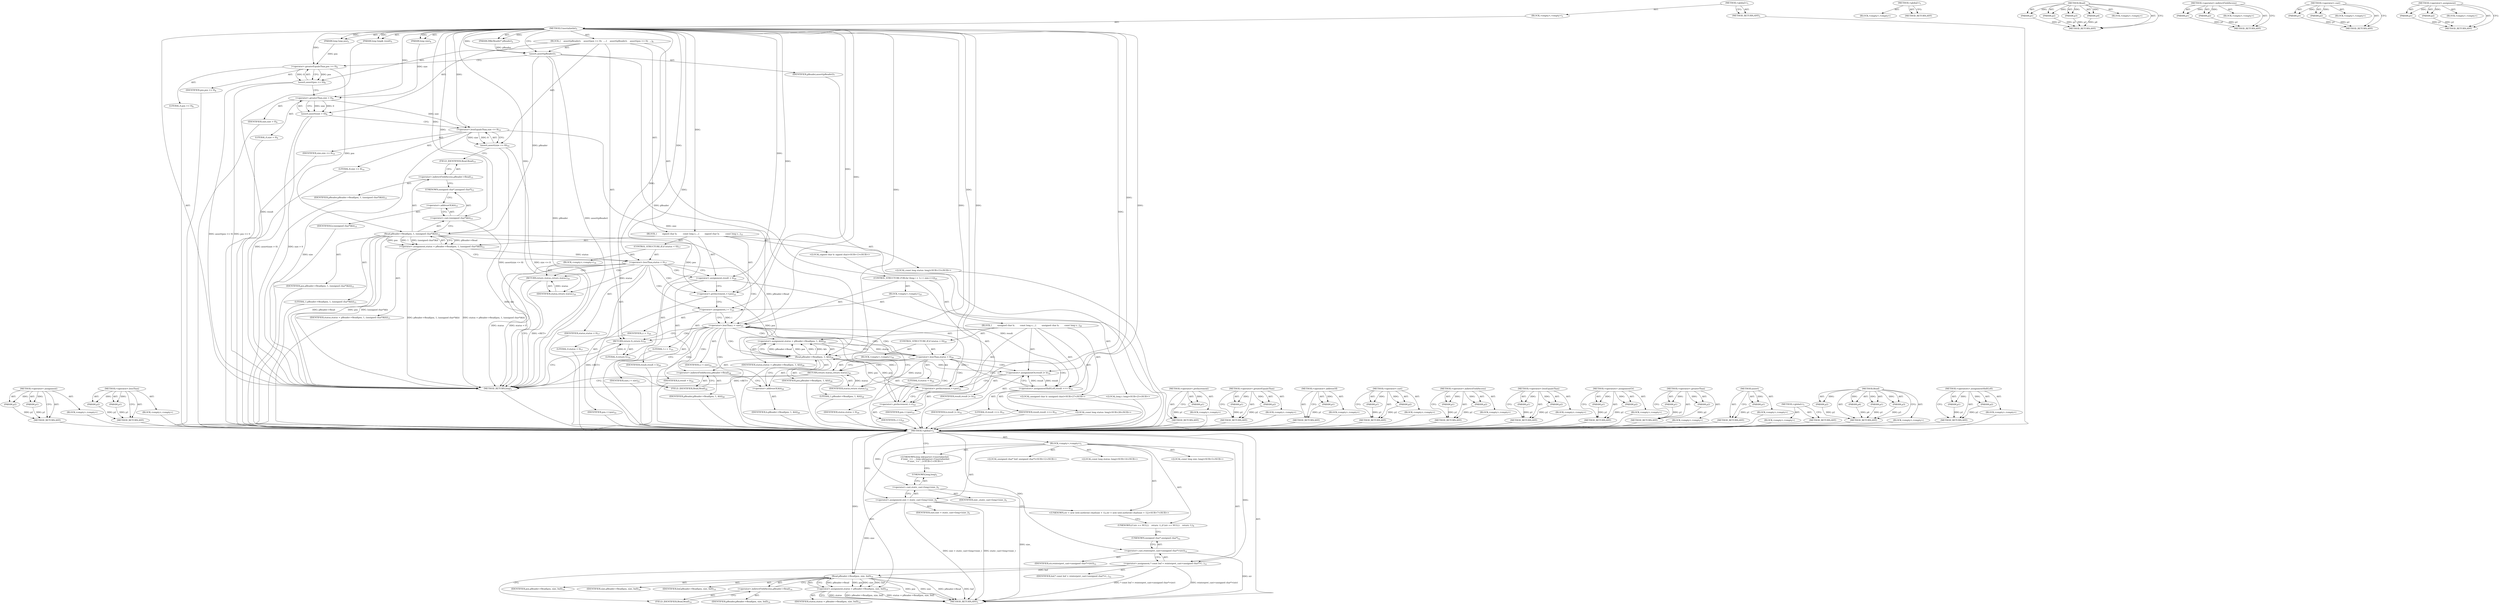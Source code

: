 digraph "&lt;operator&gt;.assignment" {
vulnerable_142 [label=<(METHOD,&lt;operator&gt;.assignment)>];
vulnerable_143 [label=<(PARAM,p1)>];
vulnerable_144 [label=<(PARAM,p2)>];
vulnerable_145 [label=<(BLOCK,&lt;empty&gt;,&lt;empty&gt;)>];
vulnerable_146 [label=<(METHOD_RETURN,ANY)>];
vulnerable_168 [label=<(METHOD,&lt;operator&gt;.lessThan)>];
vulnerable_169 [label=<(PARAM,p1)>];
vulnerable_170 [label=<(PARAM,p2)>];
vulnerable_171 [label=<(BLOCK,&lt;empty&gt;,&lt;empty&gt;)>];
vulnerable_172 [label=<(METHOD_RETURN,ANY)>];
vulnerable_6 [label=<(METHOD,&lt;global&gt;)<SUB>1</SUB>>];
vulnerable_7 [label=<(BLOCK,&lt;empty&gt;,&lt;empty&gt;)<SUB>1</SUB>>];
vulnerable_8 [label=<(METHOD,UnserializeInt)<SUB>1</SUB>>];
vulnerable_9 [label=<(PARAM,IMkvReader* pReader)<SUB>2</SUB>>];
vulnerable_10 [label=<(PARAM,long long pos)<SUB>3</SUB>>];
vulnerable_11 [label=<(PARAM,long size)<SUB>4</SUB>>];
vulnerable_12 [label=<(PARAM,long long&amp; result)<SUB>5</SUB>>];
vulnerable_13 [label=<(BLOCK,{
    assert(pReader);
    assert(pos &gt;= 0);
  ...,{
    assert(pReader);
    assert(pos &gt;= 0);
  ...)<SUB>6</SUB>>];
vulnerable_14 [label=<(assert,assert(pReader))<SUB>7</SUB>>];
vulnerable_15 [label=<(IDENTIFIER,pReader,assert(pReader))<SUB>7</SUB>>];
vulnerable_16 [label=<(assert,assert(pos &gt;= 0))<SUB>8</SUB>>];
vulnerable_17 [label=<(&lt;operator&gt;.greaterEqualsThan,pos &gt;= 0)<SUB>8</SUB>>];
vulnerable_18 [label=<(IDENTIFIER,pos,pos &gt;= 0)<SUB>8</SUB>>];
vulnerable_19 [label=<(LITERAL,0,pos &gt;= 0)<SUB>8</SUB>>];
vulnerable_20 [label=<(assert,assert(size &gt; 0))<SUB>9</SUB>>];
vulnerable_21 [label=<(&lt;operator&gt;.greaterThan,size &gt; 0)<SUB>9</SUB>>];
vulnerable_22 [label=<(IDENTIFIER,size,size &gt; 0)<SUB>9</SUB>>];
vulnerable_23 [label=<(LITERAL,0,size &gt; 0)<SUB>9</SUB>>];
vulnerable_24 [label=<(assert,assert(size &lt;= 8))<SUB>10</SUB>>];
vulnerable_25 [label=<(&lt;operator&gt;.lessEqualsThan,size &lt;= 8)<SUB>10</SUB>>];
vulnerable_26 [label=<(IDENTIFIER,size,size &lt;= 8)<SUB>10</SUB>>];
vulnerable_27 [label=<(LITERAL,8,size &lt;= 8)<SUB>10</SUB>>];
vulnerable_28 [label=<(BLOCK,{
        signed char b;
 
        const long s...,{
        signed char b;
 
        const long s...)<SUB>12</SUB>>];
vulnerable_29 [label="<(LOCAL,signed char b: signed char)<SUB>13</SUB>>"];
vulnerable_30 [label="<(LOCAL,const long status: long)<SUB>15</SUB>>"];
vulnerable_31 [label=<(&lt;operator&gt;.assignment,status = pReader-&gt;Read(pos, 1, (unsigned char*)&amp;b))<SUB>15</SUB>>];
vulnerable_32 [label=<(IDENTIFIER,status,status = pReader-&gt;Read(pos, 1, (unsigned char*)&amp;b))<SUB>15</SUB>>];
vulnerable_33 [label=<(Read,pReader-&gt;Read(pos, 1, (unsigned char*)&amp;b))<SUB>15</SUB>>];
vulnerable_34 [label=<(&lt;operator&gt;.indirectFieldAccess,pReader-&gt;Read)<SUB>15</SUB>>];
vulnerable_35 [label=<(IDENTIFIER,pReader,pReader-&gt;Read(pos, 1, (unsigned char*)&amp;b))<SUB>15</SUB>>];
vulnerable_36 [label=<(FIELD_IDENTIFIER,Read,Read)<SUB>15</SUB>>];
vulnerable_37 [label=<(IDENTIFIER,pos,pReader-&gt;Read(pos, 1, (unsigned char*)&amp;b))<SUB>15</SUB>>];
vulnerable_38 [label=<(LITERAL,1,pReader-&gt;Read(pos, 1, (unsigned char*)&amp;b))<SUB>15</SUB>>];
vulnerable_39 [label=<(&lt;operator&gt;.cast,(unsigned char*)&amp;b)<SUB>15</SUB>>];
vulnerable_40 [label=<(UNKNOWN,unsigned char*,unsigned char*)<SUB>15</SUB>>];
vulnerable_41 [label=<(&lt;operator&gt;.addressOf,&amp;b)<SUB>15</SUB>>];
vulnerable_42 [label=<(IDENTIFIER,b,(unsigned char*)&amp;b)<SUB>15</SUB>>];
vulnerable_43 [label=<(CONTROL_STRUCTURE,IF,if (status &lt; 0))<SUB>17</SUB>>];
vulnerable_44 [label=<(&lt;operator&gt;.lessThan,status &lt; 0)<SUB>17</SUB>>];
vulnerable_45 [label=<(IDENTIFIER,status,status &lt; 0)<SUB>17</SUB>>];
vulnerable_46 [label=<(LITERAL,0,status &lt; 0)<SUB>17</SUB>>];
vulnerable_47 [label=<(BLOCK,&lt;empty&gt;,&lt;empty&gt;)<SUB>18</SUB>>];
vulnerable_48 [label=<(RETURN,return status;,return status;)<SUB>18</SUB>>];
vulnerable_49 [label=<(IDENTIFIER,status,return status;)<SUB>18</SUB>>];
vulnerable_50 [label=<(&lt;operator&gt;.assignment,result = b)<SUB>20</SUB>>];
vulnerable_51 [label=<(IDENTIFIER,result,result = b)<SUB>20</SUB>>];
vulnerable_52 [label=<(IDENTIFIER,b,result = b)<SUB>20</SUB>>];
vulnerable_53 [label=<(&lt;operator&gt;.preIncrement,++pos)<SUB>22</SUB>>];
vulnerable_54 [label=<(IDENTIFIER,pos,++pos)<SUB>22</SUB>>];
vulnerable_55 [label=<(CONTROL_STRUCTURE,FOR,for (long i = 1;i &lt; size;++i))<SUB>25</SUB>>];
vulnerable_56 [label=<(BLOCK,&lt;empty&gt;,&lt;empty&gt;)<SUB>25</SUB>>];
vulnerable_57 [label="<(LOCAL,long i: long)<SUB>25</SUB>>"];
vulnerable_58 [label=<(&lt;operator&gt;.assignment,i = 1)<SUB>25</SUB>>];
vulnerable_59 [label=<(IDENTIFIER,i,i = 1)<SUB>25</SUB>>];
vulnerable_60 [label=<(LITERAL,1,i = 1)<SUB>25</SUB>>];
vulnerable_61 [label=<(&lt;operator&gt;.lessThan,i &lt; size)<SUB>25</SUB>>];
vulnerable_62 [label=<(IDENTIFIER,i,i &lt; size)<SUB>25</SUB>>];
vulnerable_63 [label=<(IDENTIFIER,size,i &lt; size)<SUB>25</SUB>>];
vulnerable_64 [label=<(&lt;operator&gt;.preIncrement,++i)<SUB>25</SUB>>];
vulnerable_65 [label=<(IDENTIFIER,i,++i)<SUB>25</SUB>>];
vulnerable_66 [label=<(BLOCK,{
        unsigned char b;
        const long s...,{
        unsigned char b;
        const long s...)<SUB>26</SUB>>];
vulnerable_67 [label="<(LOCAL,unsigned char b: unsigned char)<SUB>27</SUB>>"];
vulnerable_68 [label="<(LOCAL,const long status: long)<SUB>28</SUB>>"];
vulnerable_69 [label=<(&lt;operator&gt;.assignment,status = pReader-&gt;Read(pos, 1, &amp;b))<SUB>28</SUB>>];
vulnerable_70 [label=<(IDENTIFIER,status,status = pReader-&gt;Read(pos, 1, &amp;b))<SUB>28</SUB>>];
vulnerable_71 [label=<(Read,pReader-&gt;Read(pos, 1, &amp;b))<SUB>28</SUB>>];
vulnerable_72 [label=<(&lt;operator&gt;.indirectFieldAccess,pReader-&gt;Read)<SUB>28</SUB>>];
vulnerable_73 [label=<(IDENTIFIER,pReader,pReader-&gt;Read(pos, 1, &amp;b))<SUB>28</SUB>>];
vulnerable_74 [label=<(FIELD_IDENTIFIER,Read,Read)<SUB>28</SUB>>];
vulnerable_75 [label=<(IDENTIFIER,pos,pReader-&gt;Read(pos, 1, &amp;b))<SUB>28</SUB>>];
vulnerable_76 [label=<(LITERAL,1,pReader-&gt;Read(pos, 1, &amp;b))<SUB>28</SUB>>];
vulnerable_77 [label=<(&lt;operator&gt;.addressOf,&amp;b)<SUB>28</SUB>>];
vulnerable_78 [label=<(IDENTIFIER,b,pReader-&gt;Read(pos, 1, &amp;b))<SUB>28</SUB>>];
vulnerable_79 [label=<(CONTROL_STRUCTURE,IF,if (status &lt; 0))<SUB>29</SUB>>];
vulnerable_80 [label=<(&lt;operator&gt;.lessThan,status &lt; 0)<SUB>29</SUB>>];
vulnerable_81 [label=<(IDENTIFIER,status,status &lt; 0)<SUB>29</SUB>>];
vulnerable_82 [label=<(LITERAL,0,status &lt; 0)<SUB>29</SUB>>];
vulnerable_83 [label=<(BLOCK,&lt;empty&gt;,&lt;empty&gt;)<SUB>30</SUB>>];
vulnerable_84 [label=<(RETURN,return status;,return status;)<SUB>30</SUB>>];
vulnerable_85 [label=<(IDENTIFIER,status,return status;)<SUB>30</SUB>>];
vulnerable_86 [label=<(&lt;operators&gt;.assignmentShiftLeft,result &lt;&lt;= 8)<SUB>31</SUB>>];
vulnerable_87 [label=<(IDENTIFIER,result,result &lt;&lt;= 8)<SUB>31</SUB>>];
vulnerable_88 [label=<(LITERAL,8,result &lt;&lt;= 8)<SUB>31</SUB>>];
vulnerable_89 [label=<(&lt;operators&gt;.assignmentOr,result |= b)<SUB>32</SUB>>];
vulnerable_90 [label=<(IDENTIFIER,result,result |= b)<SUB>32</SUB>>];
vulnerable_91 [label=<(IDENTIFIER,b,result |= b)<SUB>32</SUB>>];
vulnerable_92 [label=<(&lt;operator&gt;.preIncrement,++pos)<SUB>33</SUB>>];
vulnerable_93 [label=<(IDENTIFIER,pos,++pos)<SUB>33</SUB>>];
vulnerable_94 [label=<(RETURN,return 0;,return 0;)<SUB>35</SUB>>];
vulnerable_95 [label=<(LITERAL,0,return 0;)<SUB>35</SUB>>];
vulnerable_96 [label=<(METHOD_RETURN,long)<SUB>1</SUB>>];
vulnerable_98 [label=<(METHOD_RETURN,ANY)<SUB>1</SUB>>];
vulnerable_173 [label=<(METHOD,&lt;operator&gt;.preIncrement)>];
vulnerable_174 [label=<(PARAM,p1)>];
vulnerable_175 [label=<(BLOCK,&lt;empty&gt;,&lt;empty&gt;)>];
vulnerable_176 [label=<(METHOD_RETURN,ANY)>];
vulnerable_127 [label=<(METHOD,&lt;operator&gt;.greaterEqualsThan)>];
vulnerable_128 [label=<(PARAM,p1)>];
vulnerable_129 [label=<(PARAM,p2)>];
vulnerable_130 [label=<(BLOCK,&lt;empty&gt;,&lt;empty&gt;)>];
vulnerable_131 [label=<(METHOD_RETURN,ANY)>];
vulnerable_164 [label=<(METHOD,&lt;operator&gt;.addressOf)>];
vulnerable_165 [label=<(PARAM,p1)>];
vulnerable_166 [label=<(BLOCK,&lt;empty&gt;,&lt;empty&gt;)>];
vulnerable_167 [label=<(METHOD_RETURN,ANY)>];
vulnerable_159 [label=<(METHOD,&lt;operator&gt;.cast)>];
vulnerable_160 [label=<(PARAM,p1)>];
vulnerable_161 [label=<(PARAM,p2)>];
vulnerable_162 [label=<(BLOCK,&lt;empty&gt;,&lt;empty&gt;)>];
vulnerable_163 [label=<(METHOD_RETURN,ANY)>];
vulnerable_154 [label=<(METHOD,&lt;operator&gt;.indirectFieldAccess)>];
vulnerable_155 [label=<(PARAM,p1)>];
vulnerable_156 [label=<(PARAM,p2)>];
vulnerable_157 [label=<(BLOCK,&lt;empty&gt;,&lt;empty&gt;)>];
vulnerable_158 [label=<(METHOD_RETURN,ANY)>];
vulnerable_137 [label=<(METHOD,&lt;operator&gt;.lessEqualsThan)>];
vulnerable_138 [label=<(PARAM,p1)>];
vulnerable_139 [label=<(PARAM,p2)>];
vulnerable_140 [label=<(BLOCK,&lt;empty&gt;,&lt;empty&gt;)>];
vulnerable_141 [label=<(METHOD_RETURN,ANY)>];
vulnerable_182 [label=<(METHOD,&lt;operators&gt;.assignmentOr)>];
vulnerable_183 [label=<(PARAM,p1)>];
vulnerable_184 [label=<(PARAM,p2)>];
vulnerable_185 [label=<(BLOCK,&lt;empty&gt;,&lt;empty&gt;)>];
vulnerable_186 [label=<(METHOD_RETURN,ANY)>];
vulnerable_132 [label=<(METHOD,&lt;operator&gt;.greaterThan)>];
vulnerable_133 [label=<(PARAM,p1)>];
vulnerable_134 [label=<(PARAM,p2)>];
vulnerable_135 [label=<(BLOCK,&lt;empty&gt;,&lt;empty&gt;)>];
vulnerable_136 [label=<(METHOD_RETURN,ANY)>];
vulnerable_123 [label=<(METHOD,assert)>];
vulnerable_124 [label=<(PARAM,p1)>];
vulnerable_125 [label=<(BLOCK,&lt;empty&gt;,&lt;empty&gt;)>];
vulnerable_126 [label=<(METHOD_RETURN,ANY)>];
vulnerable_117 [label=<(METHOD,&lt;global&gt;)<SUB>1</SUB>>];
vulnerable_118 [label=<(BLOCK,&lt;empty&gt;,&lt;empty&gt;)>];
vulnerable_119 [label=<(METHOD_RETURN,ANY)>];
vulnerable_147 [label=<(METHOD,Read)>];
vulnerable_148 [label=<(PARAM,p1)>];
vulnerable_149 [label=<(PARAM,p2)>];
vulnerable_150 [label=<(PARAM,p3)>];
vulnerable_151 [label=<(PARAM,p4)>];
vulnerable_152 [label=<(BLOCK,&lt;empty&gt;,&lt;empty&gt;)>];
vulnerable_153 [label=<(METHOD_RETURN,ANY)>];
vulnerable_177 [label=<(METHOD,&lt;operators&gt;.assignmentShiftLeft)>];
vulnerable_178 [label=<(PARAM,p1)>];
vulnerable_179 [label=<(PARAM,p2)>];
vulnerable_180 [label=<(BLOCK,&lt;empty&gt;,&lt;empty&gt;)>];
vulnerable_181 [label=<(METHOD_RETURN,ANY)>];
fixed_6 [label=<(METHOD,&lt;global&gt;)<SUB>1</SUB>>];
fixed_7 [label=<(BLOCK,&lt;empty&gt;,&lt;empty&gt;)<SUB>1</SUB>>];
fixed_8 [label="<(UNKNOWN,long mkvparser::UnserializeInt(
  if (size_ &gt;= ...,long mkvparser::UnserializeInt(
  if (size_ &gt;= ...)<SUB>1</SUB>>"];
fixed_9 [label="<(LOCAL,const long size: long)<SUB>5</SUB>>"];
fixed_10 [label=<(&lt;operator&gt;.assignment,size = static_cast&lt;long&gt;(size_))<SUB>5</SUB>>];
fixed_11 [label=<(IDENTIFIER,size,size = static_cast&lt;long&gt;(size_))<SUB>5</SUB>>];
fixed_12 [label=<(&lt;operator&gt;.cast,static_cast&lt;long&gt;(size_))<SUB>5</SUB>>];
fixed_13 [label=<(UNKNOWN,long,long)<SUB>5</SUB>>];
fixed_14 [label=<(IDENTIFIER,size_,static_cast&lt;long&gt;(size_))<SUB>5</SUB>>];
fixed_15 [label="<(UNKNOWN,str = new (std::nothrow) char[size + 1];,str = new (std::nothrow) char[size + 1];)<SUB>7</SUB>>"];
fixed_16 [label=<(UNKNOWN,if (str == NULL)
    return -1;,if (str == NULL)
    return -1;)<SUB>9</SUB>>];
fixed_17 [label="<(LOCAL,unsigned char* buf: unsigned char*)<SUB>12</SUB>>"];
fixed_18 [label=<(&lt;operator&gt;.assignment,* const buf = reinterpret_cast&lt;unsigned char*&gt;(...)<SUB>12</SUB>>];
fixed_19 [label=<(IDENTIFIER,buf,* const buf = reinterpret_cast&lt;unsigned char*&gt;(...)<SUB>12</SUB>>];
fixed_20 [label=<(&lt;operator&gt;.cast,reinterpret_cast&lt;unsigned char*&gt;(str))<SUB>12</SUB>>];
fixed_21 [label=<(UNKNOWN,unsigned char*,unsigned char*)<SUB>12</SUB>>];
fixed_22 [label=<(IDENTIFIER,str,reinterpret_cast&lt;unsigned char*&gt;(str))<SUB>12</SUB>>];
fixed_23 [label="<(LOCAL,const long status: long)<SUB>14</SUB>>"];
fixed_24 [label=<(&lt;operator&gt;.assignment,status = pReader-&gt;Read(pos, size, buf))<SUB>14</SUB>>];
fixed_25 [label=<(IDENTIFIER,status,status = pReader-&gt;Read(pos, size, buf))<SUB>14</SUB>>];
fixed_26 [label=<(Read,pReader-&gt;Read(pos, size, buf))<SUB>14</SUB>>];
fixed_27 [label=<(&lt;operator&gt;.indirectFieldAccess,pReader-&gt;Read)<SUB>14</SUB>>];
fixed_28 [label=<(IDENTIFIER,pReader,pReader-&gt;Read(pos, size, buf))<SUB>14</SUB>>];
fixed_29 [label=<(FIELD_IDENTIFIER,Read,Read)<SUB>14</SUB>>];
fixed_30 [label=<(IDENTIFIER,pos,pReader-&gt;Read(pos, size, buf))<SUB>14</SUB>>];
fixed_31 [label=<(IDENTIFIER,size,pReader-&gt;Read(pos, size, buf))<SUB>14</SUB>>];
fixed_32 [label=<(IDENTIFIER,buf,pReader-&gt;Read(pos, size, buf))<SUB>14</SUB>>];
fixed_33 [label=<(METHOD_RETURN,ANY)<SUB>1</SUB>>];
fixed_42 [label=<(METHOD,&lt;global&gt;)<SUB>1</SUB>>];
fixed_43 [label=<(BLOCK,&lt;empty&gt;,&lt;empty&gt;)>];
fixed_44 [label=<(METHOD_RETURN,ANY)>];
fixed_58 [label=<(METHOD,Read)>];
fixed_59 [label=<(PARAM,p1)>];
fixed_60 [label=<(PARAM,p2)>];
fixed_61 [label=<(PARAM,p3)>];
fixed_62 [label=<(PARAM,p4)>];
fixed_63 [label=<(BLOCK,&lt;empty&gt;,&lt;empty&gt;)>];
fixed_64 [label=<(METHOD_RETURN,ANY)>];
fixed_65 [label=<(METHOD,&lt;operator&gt;.indirectFieldAccess)>];
fixed_66 [label=<(PARAM,p1)>];
fixed_67 [label=<(PARAM,p2)>];
fixed_68 [label=<(BLOCK,&lt;empty&gt;,&lt;empty&gt;)>];
fixed_69 [label=<(METHOD_RETURN,ANY)>];
fixed_53 [label=<(METHOD,&lt;operator&gt;.cast)>];
fixed_54 [label=<(PARAM,p1)>];
fixed_55 [label=<(PARAM,p2)>];
fixed_56 [label=<(BLOCK,&lt;empty&gt;,&lt;empty&gt;)>];
fixed_57 [label=<(METHOD_RETURN,ANY)>];
fixed_48 [label=<(METHOD,&lt;operator&gt;.assignment)>];
fixed_49 [label=<(PARAM,p1)>];
fixed_50 [label=<(PARAM,p2)>];
fixed_51 [label=<(BLOCK,&lt;empty&gt;,&lt;empty&gt;)>];
fixed_52 [label=<(METHOD_RETURN,ANY)>];
vulnerable_142 -> vulnerable_143  [key=0, label="AST: "];
vulnerable_142 -> vulnerable_143  [key=1, label="DDG: "];
vulnerable_142 -> vulnerable_145  [key=0, label="AST: "];
vulnerable_142 -> vulnerable_144  [key=0, label="AST: "];
vulnerable_142 -> vulnerable_144  [key=1, label="DDG: "];
vulnerable_142 -> vulnerable_146  [key=0, label="AST: "];
vulnerable_142 -> vulnerable_146  [key=1, label="CFG: "];
vulnerable_143 -> vulnerable_146  [key=0, label="DDG: p1"];
vulnerable_144 -> vulnerable_146  [key=0, label="DDG: p2"];
vulnerable_145 -> fixed_6  [key=0];
vulnerable_146 -> fixed_6  [key=0];
vulnerable_168 -> vulnerable_169  [key=0, label="AST: "];
vulnerable_168 -> vulnerable_169  [key=1, label="DDG: "];
vulnerable_168 -> vulnerable_171  [key=0, label="AST: "];
vulnerable_168 -> vulnerable_170  [key=0, label="AST: "];
vulnerable_168 -> vulnerable_170  [key=1, label="DDG: "];
vulnerable_168 -> vulnerable_172  [key=0, label="AST: "];
vulnerable_168 -> vulnerable_172  [key=1, label="CFG: "];
vulnerable_169 -> vulnerable_172  [key=0, label="DDG: p1"];
vulnerable_170 -> vulnerable_172  [key=0, label="DDG: p2"];
vulnerable_171 -> fixed_6  [key=0];
vulnerable_172 -> fixed_6  [key=0];
vulnerable_6 -> vulnerable_7  [key=0, label="AST: "];
vulnerable_6 -> vulnerable_98  [key=0, label="AST: "];
vulnerable_6 -> vulnerable_98  [key=1, label="CFG: "];
vulnerable_7 -> vulnerable_8  [key=0, label="AST: "];
vulnerable_8 -> vulnerable_9  [key=0, label="AST: "];
vulnerable_8 -> vulnerable_9  [key=1, label="DDG: "];
vulnerable_8 -> vulnerable_10  [key=0, label="AST: "];
vulnerable_8 -> vulnerable_10  [key=1, label="DDG: "];
vulnerable_8 -> vulnerable_11  [key=0, label="AST: "];
vulnerable_8 -> vulnerable_11  [key=1, label="DDG: "];
vulnerable_8 -> vulnerable_12  [key=0, label="AST: "];
vulnerable_8 -> vulnerable_12  [key=1, label="DDG: "];
vulnerable_8 -> vulnerable_13  [key=0, label="AST: "];
vulnerable_8 -> vulnerable_96  [key=0, label="AST: "];
vulnerable_8 -> vulnerable_14  [key=0, label="CFG: "];
vulnerable_8 -> vulnerable_14  [key=1, label="DDG: "];
vulnerable_8 -> vulnerable_28  [key=0, label="DDG: "];
vulnerable_8 -> vulnerable_94  [key=0, label="DDG: "];
vulnerable_8 -> vulnerable_50  [key=0, label="DDG: "];
vulnerable_8 -> vulnerable_95  [key=0, label="DDG: "];
vulnerable_8 -> vulnerable_17  [key=0, label="DDG: "];
vulnerable_8 -> vulnerable_21  [key=0, label="DDG: "];
vulnerable_8 -> vulnerable_25  [key=0, label="DDG: "];
vulnerable_8 -> vulnerable_53  [key=0, label="DDG: "];
vulnerable_8 -> vulnerable_58  [key=0, label="DDG: "];
vulnerable_8 -> vulnerable_61  [key=0, label="DDG: "];
vulnerable_8 -> vulnerable_64  [key=0, label="DDG: "];
vulnerable_8 -> vulnerable_86  [key=0, label="DDG: "];
vulnerable_8 -> vulnerable_89  [key=0, label="DDG: "];
vulnerable_8 -> vulnerable_33  [key=0, label="DDG: "];
vulnerable_8 -> vulnerable_44  [key=0, label="DDG: "];
vulnerable_8 -> vulnerable_92  [key=0, label="DDG: "];
vulnerable_8 -> vulnerable_39  [key=0, label="DDG: "];
vulnerable_8 -> vulnerable_49  [key=0, label="DDG: "];
vulnerable_8 -> vulnerable_71  [key=0, label="DDG: "];
vulnerable_8 -> vulnerable_80  [key=0, label="DDG: "];
vulnerable_8 -> vulnerable_85  [key=0, label="DDG: "];
vulnerable_9 -> vulnerable_14  [key=0, label="DDG: pReader"];
vulnerable_10 -> vulnerable_17  [key=0, label="DDG: pos"];
vulnerable_11 -> vulnerable_21  [key=0, label="DDG: size"];
vulnerable_12 -> vulnerable_96  [key=0, label="DDG: result"];
vulnerable_13 -> vulnerable_14  [key=0, label="AST: "];
vulnerable_13 -> vulnerable_16  [key=0, label="AST: "];
vulnerable_13 -> vulnerable_20  [key=0, label="AST: "];
vulnerable_13 -> vulnerable_24  [key=0, label="AST: "];
vulnerable_13 -> vulnerable_28  [key=0, label="AST: "];
vulnerable_13 -> vulnerable_55  [key=0, label="AST: "];
vulnerable_13 -> vulnerable_94  [key=0, label="AST: "];
vulnerable_14 -> vulnerable_15  [key=0, label="AST: "];
vulnerable_14 -> vulnerable_17  [key=0, label="CFG: "];
vulnerable_14 -> vulnerable_96  [key=0, label="DDG: pReader"];
vulnerable_14 -> vulnerable_96  [key=1, label="DDG: assert(pReader)"];
vulnerable_14 -> vulnerable_33  [key=0, label="DDG: pReader"];
vulnerable_14 -> vulnerable_71  [key=0, label="DDG: pReader"];
vulnerable_15 -> fixed_6  [key=0];
vulnerable_16 -> vulnerable_17  [key=0, label="AST: "];
vulnerable_16 -> vulnerable_21  [key=0, label="CFG: "];
vulnerable_16 -> vulnerable_96  [key=0, label="DDG: pos &gt;= 0"];
vulnerable_16 -> vulnerable_96  [key=1, label="DDG: assert(pos &gt;= 0)"];
vulnerable_17 -> vulnerable_18  [key=0, label="AST: "];
vulnerable_17 -> vulnerable_19  [key=0, label="AST: "];
vulnerable_17 -> vulnerable_16  [key=0, label="CFG: "];
vulnerable_17 -> vulnerable_16  [key=1, label="DDG: pos"];
vulnerable_17 -> vulnerable_16  [key=2, label="DDG: 0"];
vulnerable_17 -> vulnerable_33  [key=0, label="DDG: pos"];
vulnerable_18 -> fixed_6  [key=0];
vulnerable_19 -> fixed_6  [key=0];
vulnerable_20 -> vulnerable_21  [key=0, label="AST: "];
vulnerable_20 -> vulnerable_25  [key=0, label="CFG: "];
vulnerable_20 -> vulnerable_96  [key=0, label="DDG: size &gt; 0"];
vulnerable_20 -> vulnerable_96  [key=1, label="DDG: assert(size &gt; 0)"];
vulnerable_21 -> vulnerable_22  [key=0, label="AST: "];
vulnerable_21 -> vulnerable_23  [key=0, label="AST: "];
vulnerable_21 -> vulnerable_20  [key=0, label="CFG: "];
vulnerable_21 -> vulnerable_20  [key=1, label="DDG: size"];
vulnerable_21 -> vulnerable_20  [key=2, label="DDG: 0"];
vulnerable_21 -> vulnerable_25  [key=0, label="DDG: size"];
vulnerable_22 -> fixed_6  [key=0];
vulnerable_23 -> fixed_6  [key=0];
vulnerable_24 -> vulnerable_25  [key=0, label="AST: "];
vulnerable_24 -> vulnerable_36  [key=0, label="CFG: "];
vulnerable_24 -> vulnerable_96  [key=0, label="DDG: size &lt;= 8"];
vulnerable_24 -> vulnerable_96  [key=1, label="DDG: assert(size &lt;= 8)"];
vulnerable_25 -> vulnerable_26  [key=0, label="AST: "];
vulnerable_25 -> vulnerable_27  [key=0, label="AST: "];
vulnerable_25 -> vulnerable_24  [key=0, label="CFG: "];
vulnerable_25 -> vulnerable_24  [key=1, label="DDG: size"];
vulnerable_25 -> vulnerable_24  [key=2, label="DDG: 8"];
vulnerable_25 -> vulnerable_96  [key=0, label="DDG: size"];
vulnerable_25 -> vulnerable_61  [key=0, label="DDG: size"];
vulnerable_26 -> fixed_6  [key=0];
vulnerable_27 -> fixed_6  [key=0];
vulnerable_28 -> vulnerable_29  [key=0, label="AST: "];
vulnerable_28 -> vulnerable_30  [key=0, label="AST: "];
vulnerable_28 -> vulnerable_31  [key=0, label="AST: "];
vulnerable_28 -> vulnerable_43  [key=0, label="AST: "];
vulnerable_28 -> vulnerable_50  [key=0, label="AST: "];
vulnerable_28 -> vulnerable_53  [key=0, label="AST: "];
vulnerable_29 -> fixed_6  [key=0];
vulnerable_30 -> fixed_6  [key=0];
vulnerable_31 -> vulnerable_32  [key=0, label="AST: "];
vulnerable_31 -> vulnerable_33  [key=0, label="AST: "];
vulnerable_31 -> vulnerable_44  [key=0, label="CFG: "];
vulnerable_31 -> vulnerable_44  [key=1, label="DDG: status"];
vulnerable_31 -> vulnerable_96  [key=0, label="DDG: pReader-&gt;Read(pos, 1, (unsigned char*)&amp;b)"];
vulnerable_31 -> vulnerable_96  [key=1, label="DDG: status = pReader-&gt;Read(pos, 1, (unsigned char*)&amp;b)"];
vulnerable_32 -> fixed_6  [key=0];
vulnerable_33 -> vulnerable_34  [key=0, label="AST: "];
vulnerable_33 -> vulnerable_37  [key=0, label="AST: "];
vulnerable_33 -> vulnerable_38  [key=0, label="AST: "];
vulnerable_33 -> vulnerable_39  [key=0, label="AST: "];
vulnerable_33 -> vulnerable_31  [key=0, label="CFG: "];
vulnerable_33 -> vulnerable_31  [key=1, label="DDG: pReader-&gt;Read"];
vulnerable_33 -> vulnerable_31  [key=2, label="DDG: pos"];
vulnerable_33 -> vulnerable_31  [key=3, label="DDG: 1"];
vulnerable_33 -> vulnerable_31  [key=4, label="DDG: (unsigned char*)&amp;b"];
vulnerable_33 -> vulnerable_96  [key=0, label="DDG: pReader-&gt;Read"];
vulnerable_33 -> vulnerable_96  [key=1, label="DDG: pos"];
vulnerable_33 -> vulnerable_96  [key=2, label="DDG: (unsigned char*)&amp;b"];
vulnerable_33 -> vulnerable_53  [key=0, label="DDG: pos"];
vulnerable_33 -> vulnerable_71  [key=0, label="DDG: pReader-&gt;Read"];
vulnerable_34 -> vulnerable_35  [key=0, label="AST: "];
vulnerable_34 -> vulnerable_36  [key=0, label="AST: "];
vulnerable_34 -> vulnerable_40  [key=0, label="CFG: "];
vulnerable_35 -> fixed_6  [key=0];
vulnerable_36 -> vulnerable_34  [key=0, label="CFG: "];
vulnerable_37 -> fixed_6  [key=0];
vulnerable_38 -> fixed_6  [key=0];
vulnerable_39 -> vulnerable_40  [key=0, label="AST: "];
vulnerable_39 -> vulnerable_41  [key=0, label="AST: "];
vulnerable_39 -> vulnerable_33  [key=0, label="CFG: "];
vulnerable_39 -> vulnerable_96  [key=0, label="DDG: &amp;b"];
vulnerable_40 -> vulnerable_41  [key=0, label="CFG: "];
vulnerable_41 -> vulnerable_42  [key=0, label="AST: "];
vulnerable_41 -> vulnerable_39  [key=0, label="CFG: "];
vulnerable_42 -> fixed_6  [key=0];
vulnerable_43 -> vulnerable_44  [key=0, label="AST: "];
vulnerable_43 -> vulnerable_47  [key=0, label="AST: "];
vulnerable_44 -> vulnerable_45  [key=0, label="AST: "];
vulnerable_44 -> vulnerable_46  [key=0, label="AST: "];
vulnerable_44 -> vulnerable_48  [key=0, label="CFG: "];
vulnerable_44 -> vulnerable_48  [key=1, label="CDG: "];
vulnerable_44 -> vulnerable_50  [key=0, label="CFG: "];
vulnerable_44 -> vulnerable_50  [key=1, label="CDG: "];
vulnerable_44 -> vulnerable_96  [key=0, label="DDG: status"];
vulnerable_44 -> vulnerable_96  [key=1, label="DDG: status &lt; 0"];
vulnerable_44 -> vulnerable_49  [key=0, label="DDG: status"];
vulnerable_44 -> vulnerable_58  [key=0, label="CDG: "];
vulnerable_44 -> vulnerable_61  [key=0, label="CDG: "];
vulnerable_44 -> vulnerable_53  [key=0, label="CDG: "];
vulnerable_45 -> fixed_6  [key=0];
vulnerable_46 -> fixed_6  [key=0];
vulnerable_47 -> vulnerable_48  [key=0, label="AST: "];
vulnerable_48 -> vulnerable_49  [key=0, label="AST: "];
vulnerable_48 -> vulnerable_96  [key=0, label="CFG: "];
vulnerable_48 -> vulnerable_96  [key=1, label="DDG: &lt;RET&gt;"];
vulnerable_49 -> vulnerable_48  [key=0, label="DDG: status"];
vulnerable_50 -> vulnerable_51  [key=0, label="AST: "];
vulnerable_50 -> vulnerable_52  [key=0, label="AST: "];
vulnerable_50 -> vulnerable_53  [key=0, label="CFG: "];
vulnerable_50 -> vulnerable_86  [key=0, label="DDG: result"];
vulnerable_51 -> fixed_6  [key=0];
vulnerable_52 -> fixed_6  [key=0];
vulnerable_53 -> vulnerable_54  [key=0, label="AST: "];
vulnerable_53 -> vulnerable_58  [key=0, label="CFG: "];
vulnerable_53 -> vulnerable_71  [key=0, label="DDG: pos"];
vulnerable_54 -> fixed_6  [key=0];
vulnerable_55 -> vulnerable_56  [key=0, label="AST: "];
vulnerable_55 -> vulnerable_61  [key=0, label="AST: "];
vulnerable_55 -> vulnerable_64  [key=0, label="AST: "];
vulnerable_55 -> vulnerable_66  [key=0, label="AST: "];
vulnerable_56 -> vulnerable_57  [key=0, label="AST: "];
vulnerable_56 -> vulnerable_58  [key=0, label="AST: "];
vulnerable_57 -> fixed_6  [key=0];
vulnerable_58 -> vulnerable_59  [key=0, label="AST: "];
vulnerable_58 -> vulnerable_60  [key=0, label="AST: "];
vulnerable_58 -> vulnerable_61  [key=0, label="CFG: "];
vulnerable_58 -> vulnerable_61  [key=1, label="DDG: i"];
vulnerable_59 -> fixed_6  [key=0];
vulnerable_60 -> fixed_6  [key=0];
vulnerable_61 -> vulnerable_62  [key=0, label="AST: "];
vulnerable_61 -> vulnerable_63  [key=0, label="AST: "];
vulnerable_61 -> vulnerable_74  [key=0, label="CFG: "];
vulnerable_61 -> vulnerable_74  [key=1, label="CDG: "];
vulnerable_61 -> vulnerable_94  [key=0, label="CFG: "];
vulnerable_61 -> vulnerable_94  [key=1, label="CDG: "];
vulnerable_61 -> vulnerable_64  [key=0, label="DDG: i"];
vulnerable_61 -> vulnerable_80  [key=0, label="CDG: "];
vulnerable_61 -> vulnerable_77  [key=0, label="CDG: "];
vulnerable_61 -> vulnerable_71  [key=0, label="CDG: "];
vulnerable_61 -> vulnerable_72  [key=0, label="CDG: "];
vulnerable_61 -> vulnerable_69  [key=0, label="CDG: "];
vulnerable_62 -> fixed_6  [key=0];
vulnerable_63 -> fixed_6  [key=0];
vulnerable_64 -> vulnerable_65  [key=0, label="AST: "];
vulnerable_64 -> vulnerable_61  [key=0, label="CFG: "];
vulnerable_64 -> vulnerable_61  [key=1, label="DDG: i"];
vulnerable_65 -> fixed_6  [key=0];
vulnerable_66 -> vulnerable_67  [key=0, label="AST: "];
vulnerable_66 -> vulnerable_68  [key=0, label="AST: "];
vulnerable_66 -> vulnerable_69  [key=0, label="AST: "];
vulnerable_66 -> vulnerable_79  [key=0, label="AST: "];
vulnerable_66 -> vulnerable_86  [key=0, label="AST: "];
vulnerable_66 -> vulnerable_89  [key=0, label="AST: "];
vulnerable_66 -> vulnerable_92  [key=0, label="AST: "];
vulnerable_67 -> fixed_6  [key=0];
vulnerable_68 -> fixed_6  [key=0];
vulnerable_69 -> vulnerable_70  [key=0, label="AST: "];
vulnerable_69 -> vulnerable_71  [key=0, label="AST: "];
vulnerable_69 -> vulnerable_80  [key=0, label="CFG: "];
vulnerable_69 -> vulnerable_80  [key=1, label="DDG: status"];
vulnerable_70 -> fixed_6  [key=0];
vulnerable_71 -> vulnerable_72  [key=0, label="AST: "];
vulnerable_71 -> vulnerable_75  [key=0, label="AST: "];
vulnerable_71 -> vulnerable_76  [key=0, label="AST: "];
vulnerable_71 -> vulnerable_77  [key=0, label="AST: "];
vulnerable_71 -> vulnerable_69  [key=0, label="CFG: "];
vulnerable_71 -> vulnerable_69  [key=1, label="DDG: pReader-&gt;Read"];
vulnerable_71 -> vulnerable_69  [key=2, label="DDG: pos"];
vulnerable_71 -> vulnerable_69  [key=3, label="DDG: 1"];
vulnerable_71 -> vulnerable_69  [key=4, label="DDG: &amp;b"];
vulnerable_71 -> vulnerable_89  [key=0, label="DDG: &amp;b"];
vulnerable_71 -> vulnerable_92  [key=0, label="DDG: pos"];
vulnerable_72 -> vulnerable_73  [key=0, label="AST: "];
vulnerable_72 -> vulnerable_74  [key=0, label="AST: "];
vulnerable_72 -> vulnerable_77  [key=0, label="CFG: "];
vulnerable_73 -> fixed_6  [key=0];
vulnerable_74 -> vulnerable_72  [key=0, label="CFG: "];
vulnerable_75 -> fixed_6  [key=0];
vulnerable_76 -> fixed_6  [key=0];
vulnerable_77 -> vulnerable_78  [key=0, label="AST: "];
vulnerable_77 -> vulnerable_71  [key=0, label="CFG: "];
vulnerable_78 -> fixed_6  [key=0];
vulnerable_79 -> vulnerable_80  [key=0, label="AST: "];
vulnerable_79 -> vulnerable_83  [key=0, label="AST: "];
vulnerable_80 -> vulnerable_81  [key=0, label="AST: "];
vulnerable_80 -> vulnerable_82  [key=0, label="AST: "];
vulnerable_80 -> vulnerable_84  [key=0, label="CFG: "];
vulnerable_80 -> vulnerable_84  [key=1, label="CDG: "];
vulnerable_80 -> vulnerable_86  [key=0, label="CFG: "];
vulnerable_80 -> vulnerable_86  [key=1, label="CDG: "];
vulnerable_80 -> vulnerable_85  [key=0, label="DDG: status"];
vulnerable_80 -> vulnerable_61  [key=0, label="CDG: "];
vulnerable_80 -> vulnerable_64  [key=0, label="CDG: "];
vulnerable_80 -> vulnerable_89  [key=0, label="CDG: "];
vulnerable_80 -> vulnerable_92  [key=0, label="CDG: "];
vulnerable_81 -> fixed_6  [key=0];
vulnerable_82 -> fixed_6  [key=0];
vulnerable_83 -> vulnerable_84  [key=0, label="AST: "];
vulnerable_84 -> vulnerable_85  [key=0, label="AST: "];
vulnerable_84 -> vulnerable_96  [key=0, label="CFG: "];
vulnerable_84 -> vulnerable_96  [key=1, label="DDG: &lt;RET&gt;"];
vulnerable_85 -> vulnerable_84  [key=0, label="DDG: status"];
vulnerable_86 -> vulnerable_87  [key=0, label="AST: "];
vulnerable_86 -> vulnerable_88  [key=0, label="AST: "];
vulnerable_86 -> vulnerable_89  [key=0, label="CFG: "];
vulnerable_86 -> vulnerable_89  [key=1, label="DDG: result"];
vulnerable_87 -> fixed_6  [key=0];
vulnerable_88 -> fixed_6  [key=0];
vulnerable_89 -> vulnerable_90  [key=0, label="AST: "];
vulnerable_89 -> vulnerable_91  [key=0, label="AST: "];
vulnerable_89 -> vulnerable_92  [key=0, label="CFG: "];
vulnerable_89 -> vulnerable_86  [key=0, label="DDG: result"];
vulnerable_90 -> fixed_6  [key=0];
vulnerable_91 -> fixed_6  [key=0];
vulnerable_92 -> vulnerable_93  [key=0, label="AST: "];
vulnerable_92 -> vulnerable_64  [key=0, label="CFG: "];
vulnerable_92 -> vulnerable_71  [key=0, label="DDG: pos"];
vulnerable_93 -> fixed_6  [key=0];
vulnerable_94 -> vulnerable_95  [key=0, label="AST: "];
vulnerable_94 -> vulnerable_96  [key=0, label="CFG: "];
vulnerable_94 -> vulnerable_96  [key=1, label="DDG: &lt;RET&gt;"];
vulnerable_95 -> vulnerable_94  [key=0, label="DDG: 0"];
vulnerable_96 -> fixed_6  [key=0];
vulnerable_98 -> fixed_6  [key=0];
vulnerable_173 -> vulnerable_174  [key=0, label="AST: "];
vulnerable_173 -> vulnerable_174  [key=1, label="DDG: "];
vulnerable_173 -> vulnerable_175  [key=0, label="AST: "];
vulnerable_173 -> vulnerable_176  [key=0, label="AST: "];
vulnerable_173 -> vulnerable_176  [key=1, label="CFG: "];
vulnerable_174 -> vulnerable_176  [key=0, label="DDG: p1"];
vulnerable_175 -> fixed_6  [key=0];
vulnerable_176 -> fixed_6  [key=0];
vulnerable_127 -> vulnerable_128  [key=0, label="AST: "];
vulnerable_127 -> vulnerable_128  [key=1, label="DDG: "];
vulnerable_127 -> vulnerable_130  [key=0, label="AST: "];
vulnerable_127 -> vulnerable_129  [key=0, label="AST: "];
vulnerable_127 -> vulnerable_129  [key=1, label="DDG: "];
vulnerable_127 -> vulnerable_131  [key=0, label="AST: "];
vulnerable_127 -> vulnerable_131  [key=1, label="CFG: "];
vulnerable_128 -> vulnerable_131  [key=0, label="DDG: p1"];
vulnerable_129 -> vulnerable_131  [key=0, label="DDG: p2"];
vulnerable_130 -> fixed_6  [key=0];
vulnerable_131 -> fixed_6  [key=0];
vulnerable_164 -> vulnerable_165  [key=0, label="AST: "];
vulnerable_164 -> vulnerable_165  [key=1, label="DDG: "];
vulnerable_164 -> vulnerable_166  [key=0, label="AST: "];
vulnerable_164 -> vulnerable_167  [key=0, label="AST: "];
vulnerable_164 -> vulnerable_167  [key=1, label="CFG: "];
vulnerable_165 -> vulnerable_167  [key=0, label="DDG: p1"];
vulnerable_166 -> fixed_6  [key=0];
vulnerable_167 -> fixed_6  [key=0];
vulnerable_159 -> vulnerable_160  [key=0, label="AST: "];
vulnerable_159 -> vulnerable_160  [key=1, label="DDG: "];
vulnerable_159 -> vulnerable_162  [key=0, label="AST: "];
vulnerable_159 -> vulnerable_161  [key=0, label="AST: "];
vulnerable_159 -> vulnerable_161  [key=1, label="DDG: "];
vulnerable_159 -> vulnerable_163  [key=0, label="AST: "];
vulnerable_159 -> vulnerable_163  [key=1, label="CFG: "];
vulnerable_160 -> vulnerable_163  [key=0, label="DDG: p1"];
vulnerable_161 -> vulnerable_163  [key=0, label="DDG: p2"];
vulnerable_162 -> fixed_6  [key=0];
vulnerable_163 -> fixed_6  [key=0];
vulnerable_154 -> vulnerable_155  [key=0, label="AST: "];
vulnerable_154 -> vulnerable_155  [key=1, label="DDG: "];
vulnerable_154 -> vulnerable_157  [key=0, label="AST: "];
vulnerable_154 -> vulnerable_156  [key=0, label="AST: "];
vulnerable_154 -> vulnerable_156  [key=1, label="DDG: "];
vulnerable_154 -> vulnerable_158  [key=0, label="AST: "];
vulnerable_154 -> vulnerable_158  [key=1, label="CFG: "];
vulnerable_155 -> vulnerable_158  [key=0, label="DDG: p1"];
vulnerable_156 -> vulnerable_158  [key=0, label="DDG: p2"];
vulnerable_157 -> fixed_6  [key=0];
vulnerable_158 -> fixed_6  [key=0];
vulnerable_137 -> vulnerable_138  [key=0, label="AST: "];
vulnerable_137 -> vulnerable_138  [key=1, label="DDG: "];
vulnerable_137 -> vulnerable_140  [key=0, label="AST: "];
vulnerable_137 -> vulnerable_139  [key=0, label="AST: "];
vulnerable_137 -> vulnerable_139  [key=1, label="DDG: "];
vulnerable_137 -> vulnerable_141  [key=0, label="AST: "];
vulnerable_137 -> vulnerable_141  [key=1, label="CFG: "];
vulnerable_138 -> vulnerable_141  [key=0, label="DDG: p1"];
vulnerable_139 -> vulnerable_141  [key=0, label="DDG: p2"];
vulnerable_140 -> fixed_6  [key=0];
vulnerable_141 -> fixed_6  [key=0];
vulnerable_182 -> vulnerable_183  [key=0, label="AST: "];
vulnerable_182 -> vulnerable_183  [key=1, label="DDG: "];
vulnerable_182 -> vulnerable_185  [key=0, label="AST: "];
vulnerable_182 -> vulnerable_184  [key=0, label="AST: "];
vulnerable_182 -> vulnerable_184  [key=1, label="DDG: "];
vulnerable_182 -> vulnerable_186  [key=0, label="AST: "];
vulnerable_182 -> vulnerable_186  [key=1, label="CFG: "];
vulnerable_183 -> vulnerable_186  [key=0, label="DDG: p1"];
vulnerable_184 -> vulnerable_186  [key=0, label="DDG: p2"];
vulnerable_185 -> fixed_6  [key=0];
vulnerable_186 -> fixed_6  [key=0];
vulnerable_132 -> vulnerable_133  [key=0, label="AST: "];
vulnerable_132 -> vulnerable_133  [key=1, label="DDG: "];
vulnerable_132 -> vulnerable_135  [key=0, label="AST: "];
vulnerable_132 -> vulnerable_134  [key=0, label="AST: "];
vulnerable_132 -> vulnerable_134  [key=1, label="DDG: "];
vulnerable_132 -> vulnerable_136  [key=0, label="AST: "];
vulnerable_132 -> vulnerable_136  [key=1, label="CFG: "];
vulnerable_133 -> vulnerable_136  [key=0, label="DDG: p1"];
vulnerable_134 -> vulnerable_136  [key=0, label="DDG: p2"];
vulnerable_135 -> fixed_6  [key=0];
vulnerable_136 -> fixed_6  [key=0];
vulnerable_123 -> vulnerable_124  [key=0, label="AST: "];
vulnerable_123 -> vulnerable_124  [key=1, label="DDG: "];
vulnerable_123 -> vulnerable_125  [key=0, label="AST: "];
vulnerable_123 -> vulnerable_126  [key=0, label="AST: "];
vulnerable_123 -> vulnerable_126  [key=1, label="CFG: "];
vulnerable_124 -> vulnerable_126  [key=0, label="DDG: p1"];
vulnerable_125 -> fixed_6  [key=0];
vulnerable_126 -> fixed_6  [key=0];
vulnerable_117 -> vulnerable_118  [key=0, label="AST: "];
vulnerable_117 -> vulnerable_119  [key=0, label="AST: "];
vulnerable_117 -> vulnerable_119  [key=1, label="CFG: "];
vulnerable_118 -> fixed_6  [key=0];
vulnerable_119 -> fixed_6  [key=0];
vulnerable_147 -> vulnerable_148  [key=0, label="AST: "];
vulnerable_147 -> vulnerable_148  [key=1, label="DDG: "];
vulnerable_147 -> vulnerable_152  [key=0, label="AST: "];
vulnerable_147 -> vulnerable_149  [key=0, label="AST: "];
vulnerable_147 -> vulnerable_149  [key=1, label="DDG: "];
vulnerable_147 -> vulnerable_153  [key=0, label="AST: "];
vulnerable_147 -> vulnerable_153  [key=1, label="CFG: "];
vulnerable_147 -> vulnerable_150  [key=0, label="AST: "];
vulnerable_147 -> vulnerable_150  [key=1, label="DDG: "];
vulnerable_147 -> vulnerable_151  [key=0, label="AST: "];
vulnerable_147 -> vulnerable_151  [key=1, label="DDG: "];
vulnerable_148 -> vulnerable_153  [key=0, label="DDG: p1"];
vulnerable_149 -> vulnerable_153  [key=0, label="DDG: p2"];
vulnerable_150 -> vulnerable_153  [key=0, label="DDG: p3"];
vulnerable_151 -> vulnerable_153  [key=0, label="DDG: p4"];
vulnerable_152 -> fixed_6  [key=0];
vulnerable_153 -> fixed_6  [key=0];
vulnerable_177 -> vulnerable_178  [key=0, label="AST: "];
vulnerable_177 -> vulnerable_178  [key=1, label="DDG: "];
vulnerable_177 -> vulnerable_180  [key=0, label="AST: "];
vulnerable_177 -> vulnerable_179  [key=0, label="AST: "];
vulnerable_177 -> vulnerable_179  [key=1, label="DDG: "];
vulnerable_177 -> vulnerable_181  [key=0, label="AST: "];
vulnerable_177 -> vulnerable_181  [key=1, label="CFG: "];
vulnerable_178 -> vulnerable_181  [key=0, label="DDG: p1"];
vulnerable_179 -> vulnerable_181  [key=0, label="DDG: p2"];
vulnerable_180 -> fixed_6  [key=0];
vulnerable_181 -> fixed_6  [key=0];
fixed_6 -> fixed_7  [key=0, label="AST: "];
fixed_6 -> fixed_33  [key=0, label="AST: "];
fixed_6 -> fixed_8  [key=0, label="CFG: "];
fixed_6 -> fixed_10  [key=0, label="DDG: "];
fixed_6 -> fixed_18  [key=0, label="DDG: "];
fixed_6 -> fixed_12  [key=0, label="DDG: "];
fixed_6 -> fixed_20  [key=0, label="DDG: "];
fixed_6 -> fixed_26  [key=0, label="DDG: "];
fixed_7 -> fixed_8  [key=0, label="AST: "];
fixed_7 -> fixed_9  [key=0, label="AST: "];
fixed_7 -> fixed_10  [key=0, label="AST: "];
fixed_7 -> fixed_15  [key=0, label="AST: "];
fixed_7 -> fixed_16  [key=0, label="AST: "];
fixed_7 -> fixed_17  [key=0, label="AST: "];
fixed_7 -> fixed_18  [key=0, label="AST: "];
fixed_7 -> fixed_23  [key=0, label="AST: "];
fixed_7 -> fixed_24  [key=0, label="AST: "];
fixed_8 -> fixed_13  [key=0, label="CFG: "];
fixed_10 -> fixed_11  [key=0, label="AST: "];
fixed_10 -> fixed_12  [key=0, label="AST: "];
fixed_10 -> fixed_15  [key=0, label="CFG: "];
fixed_10 -> fixed_33  [key=0, label="DDG: static_cast&lt;long&gt;(size_)"];
fixed_10 -> fixed_33  [key=1, label="DDG: size = static_cast&lt;long&gt;(size_)"];
fixed_10 -> fixed_26  [key=0, label="DDG: size"];
fixed_12 -> fixed_13  [key=0, label="AST: "];
fixed_12 -> fixed_14  [key=0, label="AST: "];
fixed_12 -> fixed_10  [key=0, label="CFG: "];
fixed_12 -> fixed_33  [key=0, label="DDG: size_"];
fixed_13 -> fixed_12  [key=0, label="CFG: "];
fixed_15 -> fixed_16  [key=0, label="CFG: "];
fixed_16 -> fixed_21  [key=0, label="CFG: "];
fixed_18 -> fixed_19  [key=0, label="AST: "];
fixed_18 -> fixed_20  [key=0, label="AST: "];
fixed_18 -> fixed_29  [key=0, label="CFG: "];
fixed_18 -> fixed_33  [key=0, label="DDG: reinterpret_cast&lt;unsigned char*&gt;(str)"];
fixed_18 -> fixed_33  [key=1, label="DDG: * const buf = reinterpret_cast&lt;unsigned char*&gt;(str)"];
fixed_18 -> fixed_26  [key=0, label="DDG: buf"];
fixed_20 -> fixed_21  [key=0, label="AST: "];
fixed_20 -> fixed_22  [key=0, label="AST: "];
fixed_20 -> fixed_18  [key=0, label="CFG: "];
fixed_20 -> fixed_33  [key=0, label="DDG: str"];
fixed_21 -> fixed_20  [key=0, label="CFG: "];
fixed_24 -> fixed_25  [key=0, label="AST: "];
fixed_24 -> fixed_26  [key=0, label="AST: "];
fixed_24 -> fixed_33  [key=0, label="CFG: "];
fixed_24 -> fixed_33  [key=1, label="DDG: status"];
fixed_24 -> fixed_33  [key=2, label="DDG: pReader-&gt;Read(pos, size, buf)"];
fixed_24 -> fixed_33  [key=3, label="DDG: status = pReader-&gt;Read(pos, size, buf)"];
fixed_26 -> fixed_27  [key=0, label="AST: "];
fixed_26 -> fixed_30  [key=0, label="AST: "];
fixed_26 -> fixed_31  [key=0, label="AST: "];
fixed_26 -> fixed_32  [key=0, label="AST: "];
fixed_26 -> fixed_24  [key=0, label="CFG: "];
fixed_26 -> fixed_24  [key=1, label="DDG: pReader-&gt;Read"];
fixed_26 -> fixed_24  [key=2, label="DDG: pos"];
fixed_26 -> fixed_24  [key=3, label="DDG: size"];
fixed_26 -> fixed_24  [key=4, label="DDG: buf"];
fixed_26 -> fixed_33  [key=0, label="DDG: pReader-&gt;Read"];
fixed_26 -> fixed_33  [key=1, label="DDG: size"];
fixed_26 -> fixed_33  [key=2, label="DDG: buf"];
fixed_26 -> fixed_33  [key=3, label="DDG: pos"];
fixed_27 -> fixed_28  [key=0, label="AST: "];
fixed_27 -> fixed_29  [key=0, label="AST: "];
fixed_27 -> fixed_26  [key=0, label="CFG: "];
fixed_29 -> fixed_27  [key=0, label="CFG: "];
fixed_42 -> fixed_43  [key=0, label="AST: "];
fixed_42 -> fixed_44  [key=0, label="AST: "];
fixed_42 -> fixed_44  [key=1, label="CFG: "];
fixed_58 -> fixed_59  [key=0, label="AST: "];
fixed_58 -> fixed_59  [key=1, label="DDG: "];
fixed_58 -> fixed_63  [key=0, label="AST: "];
fixed_58 -> fixed_60  [key=0, label="AST: "];
fixed_58 -> fixed_60  [key=1, label="DDG: "];
fixed_58 -> fixed_64  [key=0, label="AST: "];
fixed_58 -> fixed_64  [key=1, label="CFG: "];
fixed_58 -> fixed_61  [key=0, label="AST: "];
fixed_58 -> fixed_61  [key=1, label="DDG: "];
fixed_58 -> fixed_62  [key=0, label="AST: "];
fixed_58 -> fixed_62  [key=1, label="DDG: "];
fixed_59 -> fixed_64  [key=0, label="DDG: p1"];
fixed_60 -> fixed_64  [key=0, label="DDG: p2"];
fixed_61 -> fixed_64  [key=0, label="DDG: p3"];
fixed_62 -> fixed_64  [key=0, label="DDG: p4"];
fixed_65 -> fixed_66  [key=0, label="AST: "];
fixed_65 -> fixed_66  [key=1, label="DDG: "];
fixed_65 -> fixed_68  [key=0, label="AST: "];
fixed_65 -> fixed_67  [key=0, label="AST: "];
fixed_65 -> fixed_67  [key=1, label="DDG: "];
fixed_65 -> fixed_69  [key=0, label="AST: "];
fixed_65 -> fixed_69  [key=1, label="CFG: "];
fixed_66 -> fixed_69  [key=0, label="DDG: p1"];
fixed_67 -> fixed_69  [key=0, label="DDG: p2"];
fixed_53 -> fixed_54  [key=0, label="AST: "];
fixed_53 -> fixed_54  [key=1, label="DDG: "];
fixed_53 -> fixed_56  [key=0, label="AST: "];
fixed_53 -> fixed_55  [key=0, label="AST: "];
fixed_53 -> fixed_55  [key=1, label="DDG: "];
fixed_53 -> fixed_57  [key=0, label="AST: "];
fixed_53 -> fixed_57  [key=1, label="CFG: "];
fixed_54 -> fixed_57  [key=0, label="DDG: p1"];
fixed_55 -> fixed_57  [key=0, label="DDG: p2"];
fixed_48 -> fixed_49  [key=0, label="AST: "];
fixed_48 -> fixed_49  [key=1, label="DDG: "];
fixed_48 -> fixed_51  [key=0, label="AST: "];
fixed_48 -> fixed_50  [key=0, label="AST: "];
fixed_48 -> fixed_50  [key=1, label="DDG: "];
fixed_48 -> fixed_52  [key=0, label="AST: "];
fixed_48 -> fixed_52  [key=1, label="CFG: "];
fixed_49 -> fixed_52  [key=0, label="DDG: p1"];
fixed_50 -> fixed_52  [key=0, label="DDG: p2"];
}
